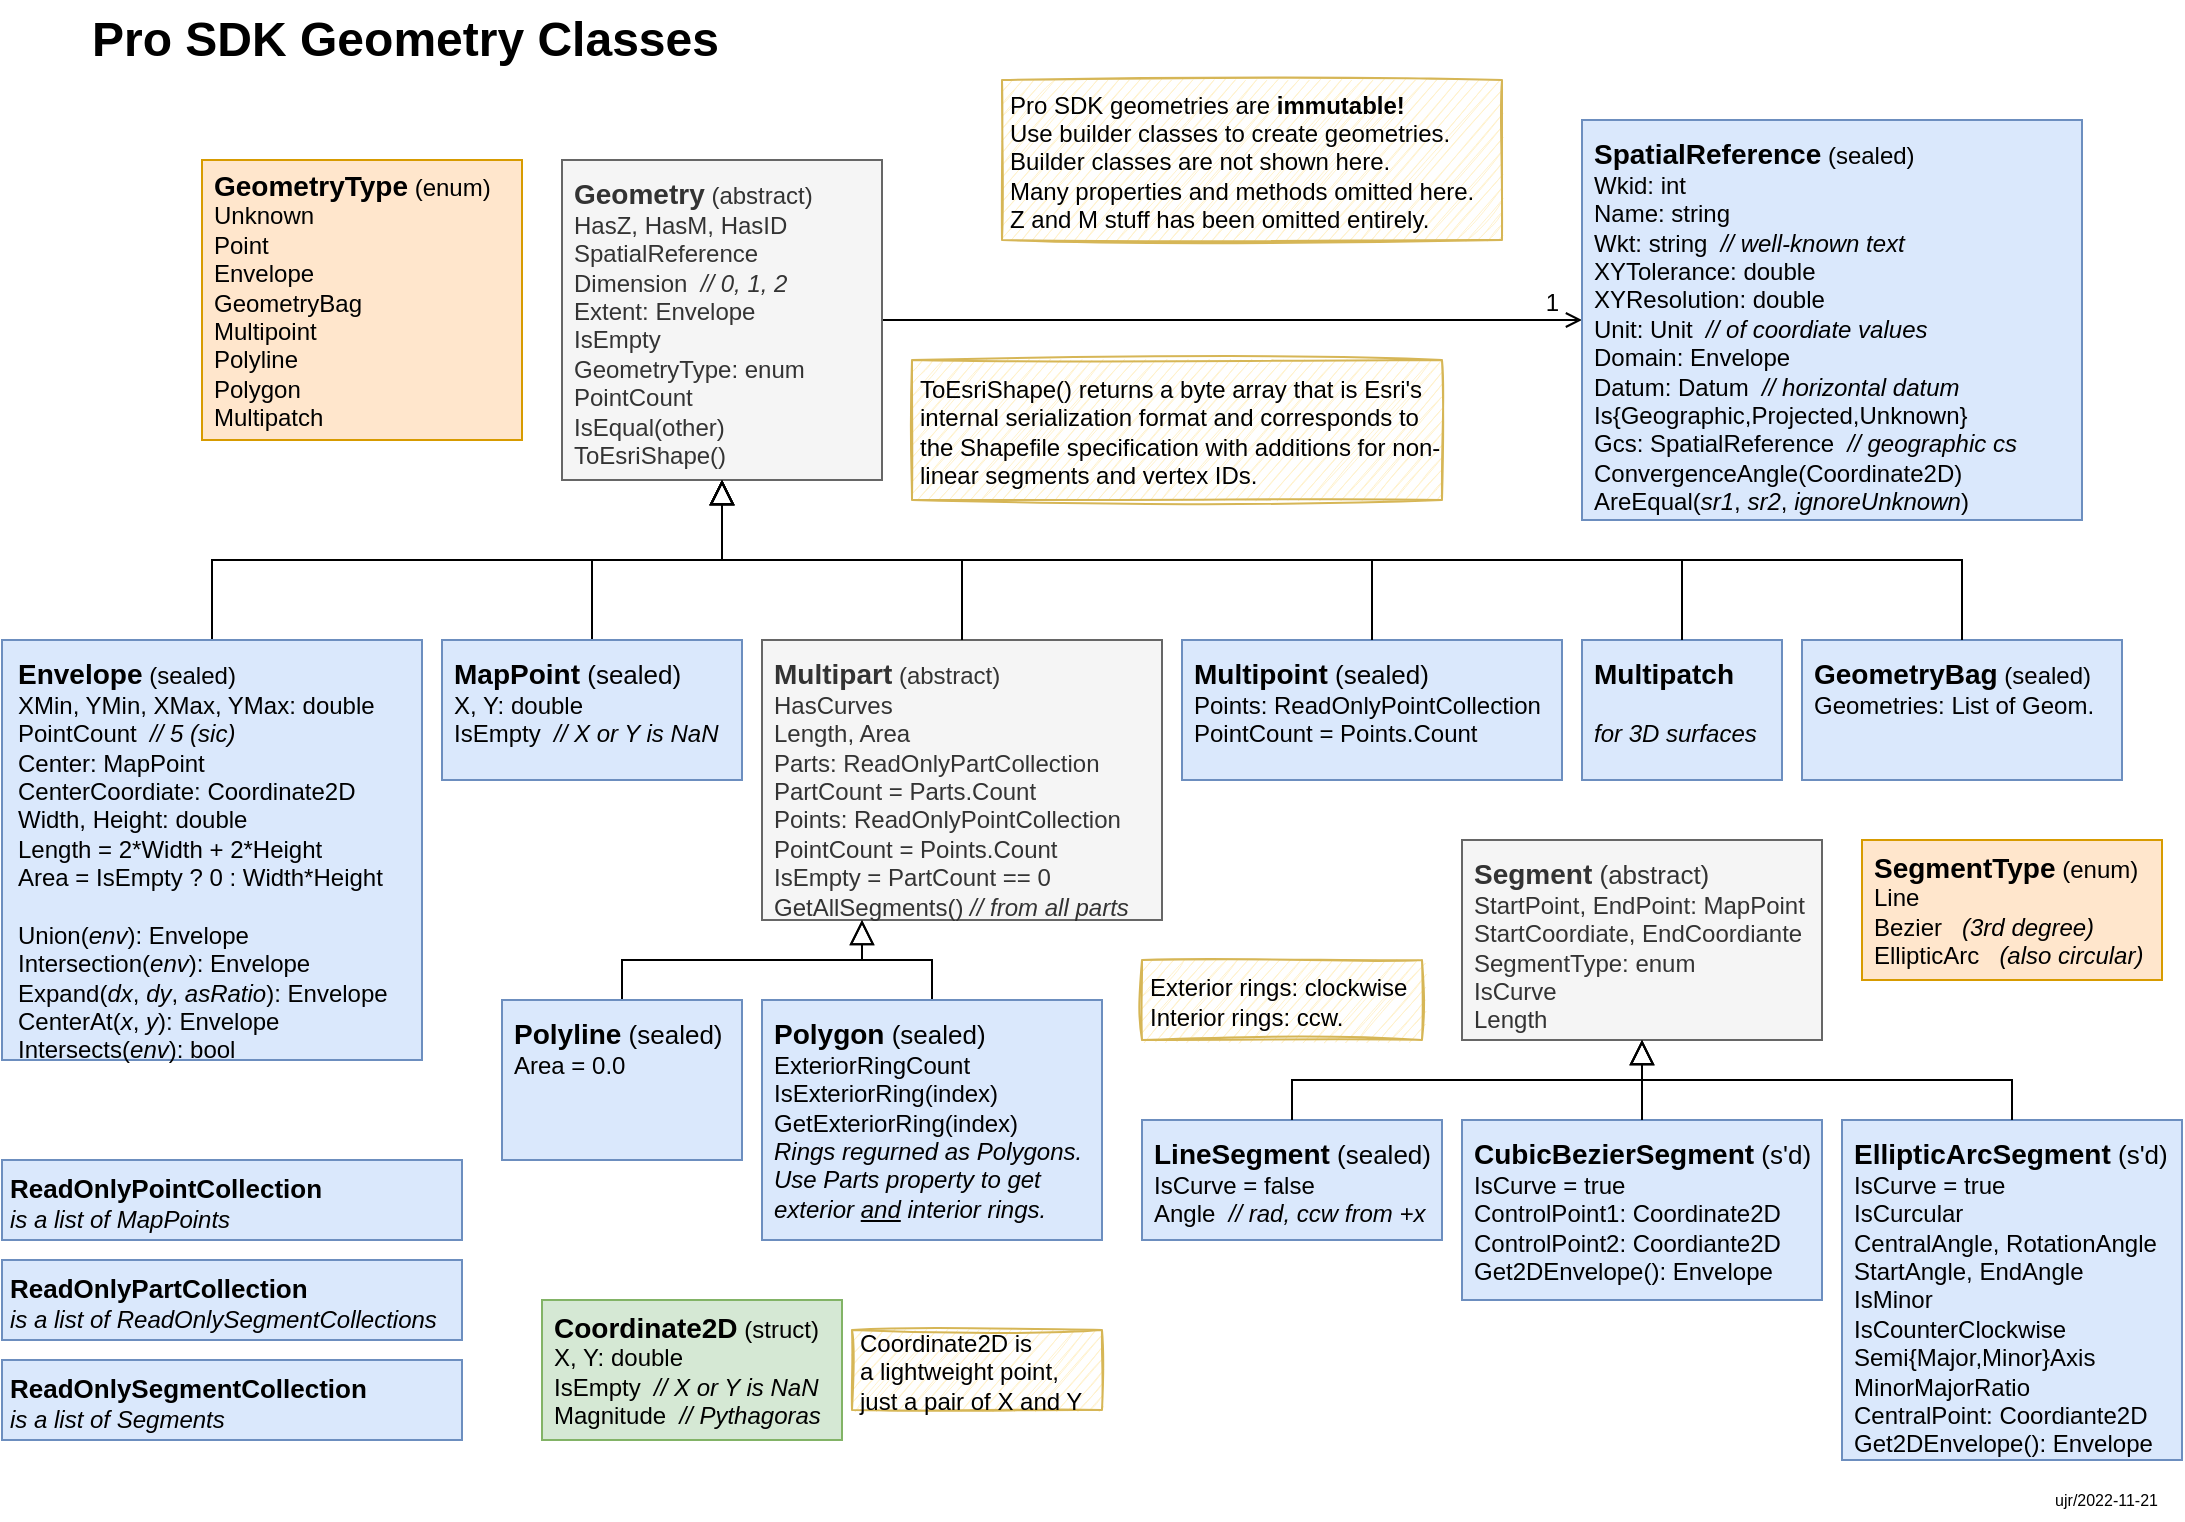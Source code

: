 <mxfile version="24.5.3" type="device" pages="2">
  <diagram id="C5RBs43oDa-KdzZeNtuy" name="Geometry">
    <mxGraphModel dx="1408" dy="937" grid="1" gridSize="10" guides="1" tooltips="1" connect="1" arrows="1" fold="1" page="1" pageScale="1" pageWidth="1169" pageHeight="827" math="0" shadow="0">
      <root>
        <mxCell id="WIyWlLk6GJQsqaUBKTNV-0" />
        <mxCell id="WIyWlLk6GJQsqaUBKTNV-1" parent="WIyWlLk6GJQsqaUBKTNV-0" />
        <mxCell id="zkfFHV4jXpPFQw0GAbJ--12" value="" style="endArrow=block;endSize=10;endFill=0;shadow=0;strokeWidth=1;rounded=0;edgeStyle=elbowEdgeStyle;elbow=vertical;exitX=0.5;exitY=0;exitDx=0;exitDy=0;entryX=0.5;entryY=1;entryDx=0;entryDy=0;" parent="WIyWlLk6GJQsqaUBKTNV-1" source="UkmJgFslX8RdrZe-EppO-16" target="UkmJgFslX8RdrZe-EppO-22" edge="1">
          <mxGeometry width="160" relative="1" as="geometry">
            <mxPoint x="200" y="203" as="sourcePoint" />
            <mxPoint x="200" y="203" as="targetPoint" />
          </mxGeometry>
        </mxCell>
        <mxCell id="zkfFHV4jXpPFQw0GAbJ--16" value="" style="endArrow=block;endSize=10;endFill=0;shadow=0;strokeWidth=1;rounded=0;edgeStyle=elbowEdgeStyle;elbow=vertical;entryX=0.5;entryY=1;entryDx=0;entryDy=0;exitX=0.5;exitY=0;exitDx=0;exitDy=0;" parent="WIyWlLk6GJQsqaUBKTNV-1" source="UkmJgFslX8RdrZe-EppO-17" target="UkmJgFslX8RdrZe-EppO-22" edge="1">
          <mxGeometry width="160" relative="1" as="geometry">
            <mxPoint x="210" y="373" as="sourcePoint" />
            <mxPoint x="310" y="271" as="targetPoint" />
          </mxGeometry>
        </mxCell>
        <mxCell id="zkfFHV4jXpPFQw0GAbJ--26" value="" style="endArrow=open;shadow=0;strokeWidth=1;rounded=0;endFill=1;edgeStyle=elbowEdgeStyle;elbow=vertical;exitX=1;exitY=0.5;exitDx=0;exitDy=0;entryX=0;entryY=0.5;entryDx=0;entryDy=0;" parent="WIyWlLk6GJQsqaUBKTNV-1" source="UkmJgFslX8RdrZe-EppO-22" target="UkmJgFslX8RdrZe-EppO-26" edge="1">
          <mxGeometry x="0.5" y="41" relative="1" as="geometry">
            <mxPoint x="380" y="192" as="sourcePoint" />
            <mxPoint x="540" y="192" as="targetPoint" />
            <mxPoint x="-40" y="32" as="offset" />
          </mxGeometry>
        </mxCell>
        <mxCell id="zkfFHV4jXpPFQw0GAbJ--28" value="1" style="resizable=0;align=right;verticalAlign=bottom;labelBackgroundColor=none;fontSize=12;" parent="zkfFHV4jXpPFQw0GAbJ--26" connectable="0" vertex="1">
          <mxGeometry x="1" relative="1" as="geometry">
            <mxPoint x="-10" as="offset" />
          </mxGeometry>
        </mxCell>
        <mxCell id="UkmJgFslX8RdrZe-EppO-2" value="&lt;div&gt;&lt;b&gt;&lt;font style=&quot;font-size: 14px&quot;&gt;GeometryType&lt;/font&gt;&lt;/b&gt; (enum)&lt;/div&gt;&lt;div&gt;Unknown&lt;/div&gt;&lt;div&gt;&lt;span&gt;Point&lt;/span&gt;&lt;br&gt;&lt;/div&gt;&lt;div&gt;&lt;span&gt;Envelope&lt;/span&gt;&lt;br&gt;&lt;/div&gt;&lt;div&gt;&lt;span&gt;GeometryBag&lt;/span&gt;&lt;br&gt;&lt;/div&gt;&lt;div&gt;&lt;span&gt;Multipoint&lt;/span&gt;&lt;br&gt;&lt;/div&gt;&lt;div&gt;&lt;span&gt;Polyline&lt;/span&gt;&lt;br&gt;&lt;/div&gt;&lt;div&gt;&lt;span&gt;Polygon&lt;/span&gt;&lt;br&gt;&lt;/div&gt;&lt;div&gt;&lt;span&gt;Multipatch&lt;/span&gt;&lt;br&gt;&lt;/div&gt;" style="rounded=0;whiteSpace=wrap;html=1;fillColor=#ffe6cc;strokeColor=#d79b00;align=left;spacingLeft=4;spacingTop=0;" parent="WIyWlLk6GJQsqaUBKTNV-1" vertex="1">
          <mxGeometry x="140" y="120" width="160" height="140" as="geometry" />
        </mxCell>
        <mxCell id="UkmJgFslX8RdrZe-EppO-4" value="Pro SDK Geometry Classes" style="text;align=left;fontStyle=1;verticalAlign=middle;spacingLeft=3;spacingRight=3;strokeColor=none;rotatable=0;points=[[0,0.5],[1,0.5]];portConstraint=eastwest;fontSize=24;whiteSpace=wrap;html=1;" parent="WIyWlLk6GJQsqaUBKTNV-1" vertex="1">
          <mxGeometry x="80" y="40" width="400" height="40" as="geometry" />
        </mxCell>
        <mxCell id="UkmJgFslX8RdrZe-EppO-14" value="&lt;b&gt;&lt;font style=&quot;font-size: 14px&quot;&gt;SegmentType&lt;/font&gt;&lt;/b&gt; (enum)&lt;br&gt;Line&lt;br&gt;Bezier&amp;nbsp; &amp;nbsp;&lt;i&gt;(3rd degree)&lt;/i&gt;&lt;br&gt;EllipticArc&amp;nbsp; &amp;nbsp;&lt;i&gt;(also circular)&lt;/i&gt;" style="text;html=1;strokeColor=#d79b00;fillColor=#ffe6cc;align=left;verticalAlign=middle;whiteSpace=wrap;rounded=0;fontSize=12;spacingLeft=4;" parent="WIyWlLk6GJQsqaUBKTNV-1" vertex="1">
          <mxGeometry x="970" y="460" width="150" height="70" as="geometry" />
        </mxCell>
        <mxCell id="UkmJgFslX8RdrZe-EppO-15" value="&lt;b&gt;&lt;font style=&quot;font-size: 14px&quot;&gt;Coordinate2D&lt;/font&gt;&lt;/b&gt; (struct)&lt;br&gt;X, Y: double&lt;br&gt;IsEmpty&amp;nbsp;&amp;nbsp;&lt;i&gt;// X or Y is NaN&lt;/i&gt;&lt;br&gt;&lt;div&gt;Magnitude&amp;nbsp;&amp;nbsp;&lt;i&gt;// Pythagoras&lt;/i&gt;&lt;/div&gt;" style="text;html=1;strokeColor=#82b366;fillColor=#d5e8d4;align=left;verticalAlign=middle;whiteSpace=wrap;rounded=0;fontSize=12;spacingLeft=4;" parent="WIyWlLk6GJQsqaUBKTNV-1" vertex="1">
          <mxGeometry x="310" y="690" width="150" height="70" as="geometry" />
        </mxCell>
        <mxCell id="UkmJgFslX8RdrZe-EppO-16" value="&lt;b&gt;&lt;font style=&quot;font-size: 14px&quot;&gt;Envelope&lt;/font&gt;&lt;/b&gt;&amp;nbsp;(sealed)&lt;br&gt;XMin, YMin, XMax, YMax: double&lt;br&gt;PointCount&amp;nbsp;&amp;nbsp;&lt;i&gt;// 5 (sic)&lt;/i&gt;&lt;br&gt;Center: MapPoint&lt;br&gt;CenterCoordiate: Coordinate2D&lt;br&gt;Width, Height: double&lt;br&gt;Length = 2*Width + 2*Height&lt;br&gt;Area = IsEmpty ? 0 : Width*Height&lt;br&gt;&lt;br&gt;Union(&lt;i&gt;env&lt;/i&gt;): Envelope&lt;br&gt;Intersection(&lt;i&gt;env&lt;/i&gt;): Envelope&lt;br&gt;Expand(&lt;i&gt;dx&lt;/i&gt;, &lt;i&gt;dy&lt;/i&gt;, &lt;i&gt;asRatio&lt;/i&gt;): Envelope&lt;br&gt;CenterAt(&lt;i&gt;x&lt;/i&gt;, &lt;i&gt;y&lt;/i&gt;): Envelope&lt;br&gt;Intersects(&lt;i&gt;env&lt;/i&gt;): bool" style="text;html=1;strokeColor=#6c8ebf;fillColor=#dae8fc;align=left;verticalAlign=top;whiteSpace=wrap;rounded=0;fontSize=12;spacingLeft=6;spacingTop=2;" parent="WIyWlLk6GJQsqaUBKTNV-1" vertex="1">
          <mxGeometry x="40" y="360" width="210" height="210" as="geometry" />
        </mxCell>
        <mxCell id="UkmJgFslX8RdrZe-EppO-17" value="&lt;font&gt;&lt;b&gt;&lt;font style=&quot;font-size: 14px&quot;&gt;MapPoint&lt;/font&gt;&lt;/b&gt;&lt;span style=&quot;font-size: 13px&quot;&gt; (sealed)&lt;/span&gt;&lt;/font&gt;&lt;br&gt;X, Y: double&lt;br&gt;IsEmpty&amp;nbsp;&amp;nbsp;&lt;i&gt;// X or Y is NaN&lt;/i&gt;" style="text;html=1;strokeColor=#6c8ebf;fillColor=#dae8fc;align=left;verticalAlign=top;whiteSpace=wrap;rounded=0;fontSize=12;spacingLeft=4;spacingTop=2;" parent="WIyWlLk6GJQsqaUBKTNV-1" vertex="1">
          <mxGeometry x="260" y="360" width="150" height="70" as="geometry" />
        </mxCell>
        <mxCell id="UkmJgFslX8RdrZe-EppO-18" value="&lt;font&gt;&lt;b&gt;&lt;font style=&quot;font-size: 14px&quot;&gt;Multipoint&lt;/font&gt;&lt;/b&gt;&lt;span style=&quot;font-size: 13px&quot;&gt; (sealed)&lt;/span&gt;&lt;/font&gt;&lt;br&gt;Points: ReadOnlyPointCollection&lt;br&gt;PointCount = Points.Count" style="text;html=1;strokeColor=#6c8ebf;fillColor=#dae8fc;align=left;verticalAlign=top;whiteSpace=wrap;rounded=0;fontSize=12;spacingLeft=4;spacingTop=2;" parent="WIyWlLk6GJQsqaUBKTNV-1" vertex="1">
          <mxGeometry x="630" y="360" width="190" height="70" as="geometry" />
        </mxCell>
        <mxCell id="UkmJgFslX8RdrZe-EppO-19" value="&lt;b&gt;&lt;font style=&quot;font-size: 13px&quot;&gt;ReadOnlyPointCollection&lt;/font&gt;&lt;/b&gt;&lt;br&gt;&lt;i&gt;is a list of MapPoints&lt;/i&gt;" style="text;html=1;strokeColor=#6c8ebf;fillColor=#dae8fc;align=left;verticalAlign=top;whiteSpace=wrap;rounded=0;fontSize=12;spacingLeft=4;spacingTop=2;spacing=0;" parent="WIyWlLk6GJQsqaUBKTNV-1" vertex="1">
          <mxGeometry x="40" y="620" width="230" height="40" as="geometry" />
        </mxCell>
        <mxCell id="UkmJgFslX8RdrZe-EppO-20" value="&lt;b&gt;&lt;font style=&quot;font-size: 13px&quot;&gt;ReadOnlyPartCollection&lt;/font&gt;&lt;/b&gt;&lt;br&gt;&lt;i&gt;is a list of ReadOnlySegmentCollections&lt;/i&gt;" style="text;html=1;strokeColor=#6c8ebf;fillColor=#dae8fc;align=left;verticalAlign=top;whiteSpace=wrap;rounded=0;fontSize=12;spacingLeft=4;spacingTop=2;spacing=0;" parent="WIyWlLk6GJQsqaUBKTNV-1" vertex="1">
          <mxGeometry x="40" y="670" width="230" height="40" as="geometry" />
        </mxCell>
        <mxCell id="UkmJgFslX8RdrZe-EppO-21" value="&lt;b&gt;&lt;font style=&quot;font-size: 13px&quot;&gt;ReadOnlySegmentCollection&lt;/font&gt;&lt;/b&gt;&lt;br&gt;&lt;i&gt;is a list of Segments&lt;/i&gt;" style="text;html=1;strokeColor=#6c8ebf;fillColor=#dae8fc;align=left;verticalAlign=top;whiteSpace=wrap;rounded=0;fontSize=12;spacingLeft=4;spacingTop=2;spacing=0;" parent="WIyWlLk6GJQsqaUBKTNV-1" vertex="1">
          <mxGeometry x="40" y="720" width="230" height="40" as="geometry" />
        </mxCell>
        <mxCell id="UkmJgFslX8RdrZe-EppO-22" value="&lt;b&gt;&lt;font style=&quot;font-size: 14px&quot;&gt;Geometry&lt;/font&gt;&lt;/b&gt;&amp;nbsp;(abstract)&lt;br&gt;HasZ, HasM, HasID&lt;br&gt;SpatialReference&lt;br&gt;Dimension&amp;nbsp;&amp;nbsp;&lt;i&gt;// 0, 1, 2&lt;/i&gt;&lt;br&gt;Extent: Envelope&lt;br&gt;IsEmpty&lt;br&gt;GeometryType: enum&lt;br&gt;PointCount&lt;br&gt;IsEqual(other)&lt;br&gt;ToEsriShape()" style="text;html=1;strokeColor=#666666;fillColor=#f5f5f5;align=left;verticalAlign=top;whiteSpace=wrap;rounded=0;fontSize=12;spacingLeft=4;spacingTop=2;fontColor=#333333;" parent="WIyWlLk6GJQsqaUBKTNV-1" vertex="1">
          <mxGeometry x="320" y="120" width="160" height="160" as="geometry" />
        </mxCell>
        <mxCell id="UkmJgFslX8RdrZe-EppO-23" value="&lt;b&gt;&lt;font style=&quot;font-size: 14px&quot;&gt;Multipart&lt;/font&gt;&lt;/b&gt;&amp;nbsp;(abstract)&lt;br&gt;HasCurves&lt;br&gt;Length, Area&lt;br&gt;Parts: ReadOnlyPartCollection&lt;br&gt;PartCount = Parts.Count&lt;br&gt;Points: ReadOnlyPointCollection&lt;br&gt;PointCount = Points.Count&lt;br&gt;IsEmpty = PartCount == 0&lt;br&gt;GetAllSegments() &lt;i&gt;// from all parts&lt;/i&gt;" style="text;html=1;strokeColor=#666666;fillColor=#f5f5f5;align=left;verticalAlign=top;whiteSpace=wrap;rounded=0;fontSize=12;spacingLeft=4;spacingTop=2;fontColor=#333333;" parent="WIyWlLk6GJQsqaUBKTNV-1" vertex="1">
          <mxGeometry x="420" y="360" width="200" height="140" as="geometry" />
        </mxCell>
        <mxCell id="UkmJgFslX8RdrZe-EppO-24" value="&lt;b&gt;&lt;font style=&quot;font-size: 14px&quot;&gt;Multipatch&lt;/font&gt;&lt;/b&gt;&lt;br&gt;&lt;br&gt;&lt;i&gt;for 3D surfaces&lt;/i&gt;" style="text;html=1;strokeColor=#6c8ebf;fillColor=#dae8fc;align=left;verticalAlign=top;whiteSpace=wrap;rounded=0;fontSize=12;spacingLeft=4;spacingTop=2;" parent="WIyWlLk6GJQsqaUBKTNV-1" vertex="1">
          <mxGeometry x="830" y="360" width="100" height="70" as="geometry" />
        </mxCell>
        <mxCell id="UkmJgFslX8RdrZe-EppO-25" value="&lt;b&gt;&lt;font style=&quot;font-size: 14px&quot;&gt;GeometryBag&lt;/font&gt;&lt;/b&gt;&amp;nbsp;(sealed)&lt;br&gt;Geometries: List of Geom." style="text;html=1;strokeColor=#6c8ebf;fillColor=#dae8fc;align=left;verticalAlign=top;whiteSpace=wrap;rounded=0;fontSize=12;spacingLeft=4;spacingTop=2;" parent="WIyWlLk6GJQsqaUBKTNV-1" vertex="1">
          <mxGeometry x="940" y="360" width="160" height="70" as="geometry" />
        </mxCell>
        <mxCell id="UkmJgFslX8RdrZe-EppO-26" value="&lt;b&gt;&lt;font style=&quot;font-size: 14px&quot;&gt;SpatialReference&lt;/font&gt;&lt;/b&gt;&amp;nbsp;(sealed)&lt;br&gt;Wkid: int&lt;br&gt;Name: string&lt;br&gt;Wkt: string&amp;nbsp;&amp;nbsp;&lt;i&gt;// well-known text&lt;/i&gt;&lt;br&gt;XYTolerance: double&lt;br&gt;XYResolution: double&lt;br&gt;Unit: Unit&amp;nbsp; &lt;i&gt;// of coordiate values&lt;/i&gt;&lt;br&gt;Domain: Envelope&lt;br&gt;Datum: Datum&amp;nbsp;&amp;nbsp;&lt;i&gt;// horizontal datum&lt;/i&gt;&lt;br&gt;Is{Geographic,Projected,Unknown}&lt;br&gt;Gcs: SpatialReference&amp;nbsp;&amp;nbsp;&lt;i&gt;// geographic cs&lt;/i&gt;&lt;br&gt;ConvergenceAngle(Coordinate2D)&lt;br&gt;AreEqual(&lt;i&gt;sr1&lt;/i&gt;, &lt;i&gt;sr2&lt;/i&gt;, &lt;i&gt;ignoreUnknown&lt;/i&gt;)" style="text;html=1;strokeColor=#6c8ebf;fillColor=#dae8fc;align=left;verticalAlign=top;whiteSpace=wrap;rounded=0;fontSize=12;spacingLeft=4;spacingTop=2;" parent="WIyWlLk6GJQsqaUBKTNV-1" vertex="1">
          <mxGeometry x="830" y="100" width="250" height="200" as="geometry" />
        </mxCell>
        <mxCell id="UkmJgFslX8RdrZe-EppO-27" value="" style="endArrow=block;endSize=10;endFill=0;shadow=0;strokeWidth=1;rounded=0;edgeStyle=elbowEdgeStyle;elbow=vertical;entryX=0.5;entryY=1;entryDx=0;entryDy=0;exitX=0.5;exitY=0;exitDx=0;exitDy=0;" parent="WIyWlLk6GJQsqaUBKTNV-1" source="UkmJgFslX8RdrZe-EppO-23" target="UkmJgFslX8RdrZe-EppO-22" edge="1">
          <mxGeometry width="160" relative="1" as="geometry">
            <mxPoint x="395" y="330" as="sourcePoint" />
            <mxPoint x="380" y="290" as="targetPoint" />
          </mxGeometry>
        </mxCell>
        <mxCell id="UkmJgFslX8RdrZe-EppO-29" value="" style="endArrow=block;endSize=10;endFill=0;shadow=0;strokeWidth=1;rounded=0;edgeStyle=elbowEdgeStyle;elbow=vertical;entryX=0.5;entryY=1;entryDx=0;entryDy=0;exitX=0.5;exitY=0;exitDx=0;exitDy=0;" parent="WIyWlLk6GJQsqaUBKTNV-1" source="UkmJgFslX8RdrZe-EppO-18" target="UkmJgFslX8RdrZe-EppO-22" edge="1">
          <mxGeometry width="160" relative="1" as="geometry">
            <mxPoint x="975" y="650" as="sourcePoint" />
            <mxPoint x="760" y="610" as="targetPoint" />
          </mxGeometry>
        </mxCell>
        <mxCell id="UkmJgFslX8RdrZe-EppO-30" value="" style="endArrow=block;endSize=10;endFill=0;shadow=0;strokeWidth=1;rounded=0;edgeStyle=elbowEdgeStyle;elbow=vertical;entryX=0.25;entryY=1;entryDx=0;entryDy=0;exitX=0.5;exitY=0;exitDx=0;exitDy=0;" parent="WIyWlLk6GJQsqaUBKTNV-1" source="UkmJgFslX8RdrZe-EppO-35" target="UkmJgFslX8RdrZe-EppO-23" edge="1">
          <mxGeometry width="160" relative="1" as="geometry">
            <mxPoint x="380" y="500" as="sourcePoint" />
            <mxPoint x="770" y="620" as="targetPoint" />
          </mxGeometry>
        </mxCell>
        <mxCell id="UkmJgFslX8RdrZe-EppO-31" value="" style="endArrow=block;endSize=10;endFill=0;shadow=0;strokeWidth=1;rounded=0;edgeStyle=elbowEdgeStyle;elbow=vertical;entryX=0.25;entryY=1;entryDx=0;entryDy=0;exitX=0.5;exitY=0;exitDx=0;exitDy=0;" parent="WIyWlLk6GJQsqaUBKTNV-1" source="UkmJgFslX8RdrZe-EppO-36" target="UkmJgFslX8RdrZe-EppO-23" edge="1">
          <mxGeometry width="160" relative="1" as="geometry">
            <mxPoint x="985" y="660" as="sourcePoint" />
            <mxPoint x="770" y="620" as="targetPoint" />
          </mxGeometry>
        </mxCell>
        <mxCell id="UkmJgFslX8RdrZe-EppO-32" value="Pro SDK geometries are &lt;b&gt;immutable!&lt;/b&gt;&lt;br&gt;Use builder classes to create geometries.&lt;br&gt;Builder classes are not shown here.&lt;br&gt;Many properties and methods omitted here.&lt;br&gt;Z and M stuff has been omitted entirely." style="text;html=1;strokeColor=#d6b656;fillColor=#fff2cc;align=left;verticalAlign=middle;whiteSpace=wrap;rounded=0;fontSize=12;sketch=1;shadow=0;spacingLeft=2;spacingTop=2;" parent="WIyWlLk6GJQsqaUBKTNV-1" vertex="1">
          <mxGeometry x="540" y="80" width="250" height="80" as="geometry" />
        </mxCell>
        <mxCell id="UkmJgFslX8RdrZe-EppO-33" value="" style="endArrow=block;endSize=10;endFill=0;shadow=0;strokeWidth=1;rounded=0;edgeStyle=elbowEdgeStyle;elbow=vertical;entryX=0.5;entryY=1;entryDx=0;entryDy=0;exitX=0.5;exitY=0;exitDx=0;exitDy=0;" parent="WIyWlLk6GJQsqaUBKTNV-1" source="UkmJgFslX8RdrZe-EppO-24" target="UkmJgFslX8RdrZe-EppO-22" edge="1">
          <mxGeometry width="160" relative="1" as="geometry">
            <mxPoint x="390" y="510" as="sourcePoint" />
            <mxPoint x="545" y="480" as="targetPoint" />
          </mxGeometry>
        </mxCell>
        <mxCell id="UkmJgFslX8RdrZe-EppO-34" value="" style="endArrow=block;endSize=10;endFill=0;shadow=0;strokeWidth=1;rounded=0;edgeStyle=elbowEdgeStyle;elbow=vertical;entryX=0.5;entryY=1;entryDx=0;entryDy=0;exitX=0.5;exitY=0;exitDx=0;exitDy=0;" parent="WIyWlLk6GJQsqaUBKTNV-1" source="UkmJgFslX8RdrZe-EppO-25" target="UkmJgFslX8RdrZe-EppO-22" edge="1">
          <mxGeometry width="160" relative="1" as="geometry">
            <mxPoint x="920" y="330" as="sourcePoint" />
            <mxPoint x="380" y="290" as="targetPoint" />
          </mxGeometry>
        </mxCell>
        <mxCell id="UkmJgFslX8RdrZe-EppO-35" value="&lt;font&gt;&lt;b&gt;&lt;font style=&quot;font-size: 14px&quot;&gt;Polyline&lt;/font&gt;&lt;/b&gt;&lt;span style=&quot;font-size: 13px&quot;&gt; (sealed)&lt;/span&gt;&lt;/font&gt;&lt;br&gt;Area = 0.0" style="text;html=1;strokeColor=#6c8ebf;fillColor=#dae8fc;align=left;verticalAlign=top;whiteSpace=wrap;rounded=0;fontSize=12;spacingLeft=4;spacingTop=2;" parent="WIyWlLk6GJQsqaUBKTNV-1" vertex="1">
          <mxGeometry x="290" y="540" width="120" height="80" as="geometry" />
        </mxCell>
        <mxCell id="UkmJgFslX8RdrZe-EppO-36" value="&lt;font&gt;&lt;b&gt;&lt;font style=&quot;font-size: 14px&quot;&gt;Polygon&lt;/font&gt;&lt;/b&gt;&lt;span style=&quot;font-size: 13px&quot;&gt; (sealed)&lt;/span&gt;&lt;/font&gt;&lt;br&gt;ExteriorRingCount&lt;br&gt;IsExteriorRing(index)&lt;br&gt;GetExteriorRing(index)&lt;br&gt;&lt;i&gt;Rings regurned as Polygons.&lt;br&gt;Use Parts property to get exterior &lt;u&gt;and&lt;/u&gt; interior rings.&lt;/i&gt;" style="text;html=1;strokeColor=#6c8ebf;fillColor=#dae8fc;align=left;verticalAlign=top;whiteSpace=wrap;rounded=0;fontSize=12;spacingLeft=4;spacingTop=2;" parent="WIyWlLk6GJQsqaUBKTNV-1" vertex="1">
          <mxGeometry x="420" y="540" width="170" height="120" as="geometry" />
        </mxCell>
        <mxCell id="UkmJgFslX8RdrZe-EppO-37" value="&lt;font&gt;&lt;b&gt;&lt;font style=&quot;font-size: 14px&quot;&gt;Segment&lt;/font&gt;&lt;/b&gt;&lt;span style=&quot;font-size: 13px&quot;&gt; (abstract)&lt;/span&gt;&lt;/font&gt;&lt;br&gt;StartPoint, EndPoint: MapPoint&lt;br&gt;StartCoordiate, EndCoordiante&lt;br&gt;SegmentType: enum&lt;br&gt;IsCurve&lt;br&gt;Length" style="text;html=1;strokeColor=#666666;fillColor=#f5f5f5;align=left;verticalAlign=top;whiteSpace=wrap;rounded=0;fontSize=12;spacingLeft=4;spacingTop=2;fontColor=#333333;" parent="WIyWlLk6GJQsqaUBKTNV-1" vertex="1">
          <mxGeometry x="770" y="460" width="180" height="100" as="geometry" />
        </mxCell>
        <mxCell id="UkmJgFslX8RdrZe-EppO-38" value="&lt;font&gt;&lt;b&gt;&lt;font style=&quot;font-size: 14px&quot;&gt;LineSegment&lt;/font&gt;&lt;/b&gt;&lt;span style=&quot;font-size: 13px&quot;&gt; (sealed)&lt;/span&gt;&lt;/font&gt;&lt;br&gt;IsCurve = false&lt;br&gt;Angle&amp;nbsp;&amp;nbsp;&lt;i&gt;// rad, ccw from +x&lt;/i&gt;" style="text;html=1;strokeColor=#6c8ebf;fillColor=#dae8fc;align=left;verticalAlign=top;whiteSpace=wrap;rounded=0;fontSize=12;spacingLeft=4;spacingTop=2;" parent="WIyWlLk6GJQsqaUBKTNV-1" vertex="1">
          <mxGeometry x="610" y="600" width="150" height="60" as="geometry" />
        </mxCell>
        <mxCell id="UkmJgFslX8RdrZe-EppO-39" value="&lt;font&gt;&lt;b&gt;&lt;font style=&quot;font-size: 14px&quot;&gt;CubicBezierSegment&lt;/font&gt;&lt;/b&gt;&lt;span style=&quot;font-size: 13px&quot;&gt; (s&#39;d)&lt;/span&gt;&lt;/font&gt;&lt;br&gt;IsCurve = true&lt;br&gt;ControlPoint1: Coordinate2D&lt;br&gt;ControlPoint2: Coordiante2D&lt;br&gt;Get2DEnvelope(): Envelope" style="text;html=1;strokeColor=#6c8ebf;fillColor=#dae8fc;align=left;verticalAlign=top;whiteSpace=wrap;rounded=0;fontSize=12;spacingLeft=4;spacingTop=2;" parent="WIyWlLk6GJQsqaUBKTNV-1" vertex="1">
          <mxGeometry x="770" y="600" width="180" height="90" as="geometry" />
        </mxCell>
        <mxCell id="UkmJgFslX8RdrZe-EppO-40" value="&lt;font&gt;&lt;b&gt;&lt;font style=&quot;font-size: 14px&quot;&gt;EllipticArcSegment&lt;/font&gt;&lt;/b&gt;&lt;span style=&quot;font-size: 13px&quot;&gt;&amp;nbsp;(s&#39;d)&lt;/span&gt;&lt;/font&gt;&lt;br&gt;IsCurve = true&lt;br&gt;IsCurcular&lt;br&gt;CentralAngle, RotationAngle&lt;br&gt;StartAngle, EndAngle&lt;br&gt;IsMinor&lt;br&gt;IsCounterClockwise&lt;br&gt;Semi{Major,Minor}Axis&lt;br&gt;MinorMajorRatio&lt;br&gt;CentralPoint: Coordiante2D&lt;br&gt;Get2DEnvelope(): Envelope" style="text;html=1;strokeColor=#6c8ebf;fillColor=#dae8fc;align=left;verticalAlign=top;whiteSpace=wrap;rounded=0;fontSize=12;spacingLeft=4;spacingTop=2;" parent="WIyWlLk6GJQsqaUBKTNV-1" vertex="1">
          <mxGeometry x="960" y="600" width="170" height="170" as="geometry" />
        </mxCell>
        <mxCell id="UkmJgFslX8RdrZe-EppO-42" value="" style="endArrow=block;endSize=10;endFill=0;shadow=0;strokeWidth=1;rounded=0;edgeStyle=elbowEdgeStyle;elbow=vertical;entryX=0.5;entryY=1;entryDx=0;entryDy=0;exitX=0.5;exitY=0;exitDx=0;exitDy=0;" parent="WIyWlLk6GJQsqaUBKTNV-1" source="UkmJgFslX8RdrZe-EppO-38" target="UkmJgFslX8RdrZe-EppO-37" edge="1">
          <mxGeometry width="160" relative="1" as="geometry">
            <mxPoint x="370" y="570" as="sourcePoint" />
            <mxPoint x="480" y="520" as="targetPoint" />
          </mxGeometry>
        </mxCell>
        <mxCell id="UkmJgFslX8RdrZe-EppO-43" value="" style="endArrow=block;endSize=10;endFill=0;shadow=0;strokeWidth=1;rounded=0;edgeStyle=elbowEdgeStyle;elbow=vertical;entryX=0.5;entryY=1;entryDx=0;entryDy=0;" parent="WIyWlLk6GJQsqaUBKTNV-1" source="UkmJgFslX8RdrZe-EppO-39" target="UkmJgFslX8RdrZe-EppO-37" edge="1">
          <mxGeometry width="160" relative="1" as="geometry">
            <mxPoint x="380" y="580" as="sourcePoint" />
            <mxPoint x="490" y="530" as="targetPoint" />
          </mxGeometry>
        </mxCell>
        <mxCell id="UkmJgFslX8RdrZe-EppO-44" value="" style="endArrow=block;endSize=10;endFill=0;shadow=0;strokeWidth=1;rounded=0;edgeStyle=elbowEdgeStyle;elbow=vertical;entryX=0.5;entryY=1;entryDx=0;entryDy=0;" parent="WIyWlLk6GJQsqaUBKTNV-1" source="UkmJgFslX8RdrZe-EppO-40" target="UkmJgFslX8RdrZe-EppO-37" edge="1">
          <mxGeometry width="160" relative="1" as="geometry">
            <mxPoint x="390" y="590" as="sourcePoint" />
            <mxPoint x="500" y="540" as="targetPoint" />
          </mxGeometry>
        </mxCell>
        <mxCell id="UkmJgFslX8RdrZe-EppO-46" value="ToEsriShape() returns a byte array that is Esri&#39;s internal serialization format and corresponds to the Shapefile specification with additions for non-linear segments and vertex IDs." style="text;html=1;strokeColor=#d6b656;fillColor=#fff2cc;align=left;verticalAlign=middle;whiteSpace=wrap;rounded=0;fontSize=12;sketch=1;shadow=0;spacingLeft=2;spacingTop=2;" parent="WIyWlLk6GJQsqaUBKTNV-1" vertex="1">
          <mxGeometry x="495" y="220" width="265" height="70" as="geometry" />
        </mxCell>
        <mxCell id="UkmJgFslX8RdrZe-EppO-47" value="Exterior rings: clockwise&lt;br&gt;Interior rings: ccw." style="text;html=1;strokeColor=#d6b656;fillColor=#fff2cc;align=left;verticalAlign=middle;whiteSpace=wrap;rounded=0;fontSize=12;sketch=1;shadow=0;spacingLeft=2;spacingTop=2;" parent="WIyWlLk6GJQsqaUBKTNV-1" vertex="1">
          <mxGeometry x="610" y="520" width="140" height="40" as="geometry" />
        </mxCell>
        <mxCell id="UkmJgFslX8RdrZe-EppO-48" value="Coordinate2D is &lt;br&gt;a lightweight point, &lt;br&gt;just a pair of X and Y" style="text;html=1;strokeColor=#d6b656;fillColor=#fff2cc;align=left;verticalAlign=middle;whiteSpace=wrap;rounded=0;fontSize=12;sketch=1;shadow=0;spacingLeft=2;spacingTop=2;" parent="WIyWlLk6GJQsqaUBKTNV-1" vertex="1">
          <mxGeometry x="465" y="705" width="125" height="40" as="geometry" />
        </mxCell>
        <mxCell id="2AtHYgqKLjP69ofNXuWl-0" value="ujr/2022-11-21" style="text;html=1;strokeColor=none;fillColor=none;align=right;verticalAlign=middle;whiteSpace=wrap;rounded=0;fontSize=8;" parent="WIyWlLk6GJQsqaUBKTNV-1" vertex="1">
          <mxGeometry x="1020" y="780" width="100" height="20" as="geometry" />
        </mxCell>
      </root>
    </mxGraphModel>
  </diagram>
  <diagram id="YRR31LYvMi-BcquAQ03u" name="Builder">
    <mxGraphModel dx="1408" dy="937" grid="1" gridSize="10" guides="1" tooltips="1" connect="1" arrows="1" fold="1" page="1" pageScale="1" pageWidth="1169" pageHeight="827" math="0" shadow="0">
      <root>
        <mxCell id="LDEIYuuB5KNWDbqVoas7-0" />
        <mxCell id="LDEIYuuB5KNWDbqVoas7-1" parent="LDEIYuuB5KNWDbqVoas7-0" />
        <mxCell id="KbFqJV_9PSHPCPF1_QKi-0" value="&lt;b&gt;&lt;font style=&quot;font-size: 14px&quot;&gt;GeometryBuilderEx&lt;/font&gt;&lt;/b&gt;&amp;nbsp;(abstract)&lt;br&gt;GeometryType: enum&lt;br&gt;SpatialReference&lt;br&gt;HasZ, HasM, HasID&lt;br&gt;IsEmpty&lt;br&gt;SetEmpty()&lt;br&gt;ToGeometry(): Geometry&lt;br&gt;static ReplaceSpatialReference(&lt;i&gt;geom&lt;/i&gt;, &lt;i&gt;sref&lt;/i&gt;)" style="text;html=1;strokeColor=#666666;fillColor=#f5f5f5;align=left;verticalAlign=top;whiteSpace=wrap;rounded=0;fontSize=12;spacingLeft=4;spacingTop=2;fontColor=#333333;" parent="LDEIYuuB5KNWDbqVoas7-1" vertex="1">
          <mxGeometry x="400" y="100" width="260" height="130" as="geometry" />
        </mxCell>
        <mxCell id="iB4_Z-2agWJHN7LwsxSE-0" value="&lt;b&gt;&lt;font style=&quot;font-size: 14px&quot;&gt;EnvelopeBuilderEx&lt;/font&gt;&lt;/b&gt;&amp;nbsp;(sealed)&lt;br&gt;&lt;i&gt;various constructors&lt;/i&gt;&lt;br&gt;XMin, YMin, XMax, YMax: double&lt;br&gt;ZMin, ZMax, MMin, MMax: double&lt;br&gt;IDMin, IDMax: int&lt;br&gt;SetXYCoords(&lt;i&gt;c1&lt;/i&gt;, c2)&lt;br&gt;SetZCoords(&lt;i&gt;z1&lt;/i&gt;, &lt;i&gt;z2&lt;/i&gt;)&lt;br&gt;SetMCoords(&lt;i&gt;m1&lt;/i&gt;, &lt;i&gt;m2&lt;/i&gt;)&lt;br&gt;SetCoords(&lt;i&gt;env&lt;/i&gt;)&lt;br&gt;Center: MapPoint&lt;br&gt;CenterCoordinate: Coordinate2D&lt;br&gt;Width, Height, Depth: double&lt;br&gt;IsEqual(&lt;i&gt;other&lt;/i&gt;): bool&lt;br&gt;Expand(...)&lt;br&gt;Union(&lt;i&gt;env&lt;/i&gt;)&lt;br&gt;Intersection(&lt;i&gt;env&lt;/i&gt;)&lt;br&gt;Intersects(&lt;i&gt;env&lt;/i&gt;): bool&lt;br&gt;static CreateEnvelope(...)&lt;br&gt;static FromEsriShape(...)&lt;br&gt;static FromJson/Xml(...)" style="text;html=1;strokeColor=#6c8ebf;fillColor=#dae8fc;align=left;verticalAlign=top;whiteSpace=wrap;rounded=0;fontSize=12;spacingLeft=6;spacingTop=2;" parent="LDEIYuuB5KNWDbqVoas7-1" vertex="1">
          <mxGeometry x="40" y="280" width="210" height="300" as="geometry" />
        </mxCell>
        <mxCell id="PM0Jz_ldi3oG69VnkTsQ-0" value="&lt;font&gt;&lt;b&gt;&lt;font style=&quot;font-size: 14px&quot;&gt;MapPointBuilderEx&lt;/font&gt;&lt;/b&gt;&lt;span style=&quot;font-size: 13px&quot;&gt; (sealed)&lt;/span&gt;&lt;/font&gt;&lt;br&gt;&lt;i&gt;various constructors&lt;/i&gt;&lt;br&gt;X, Y, Z, M: double&lt;br&gt;ID: int&lt;br&gt;SetValues(&lt;i&gt;x&lt;/i&gt;, &lt;i&gt;y&lt;/i&gt;[, &lt;i&gt;z&lt;/i&gt;[, &lt;i&gt;m&lt;/i&gt;[, &lt;i&gt;id&lt;/i&gt;]]])&lt;br&gt;IsEqual(&lt;i&gt;other&lt;/i&gt;): bool&lt;br&gt;ToGeometry(): MapPoint&lt;br&gt;static CreateMapPoint(...)&lt;br&gt;static FromEsriShape(...)&lt;br&gt;static FromJson/Xml(...)" style="text;html=1;strokeColor=#6c8ebf;fillColor=#dae8fc;align=left;verticalAlign=top;whiteSpace=wrap;rounded=0;fontSize=12;spacingLeft=4;spacingTop=2;" parent="LDEIYuuB5KNWDbqVoas7-1" vertex="1">
          <mxGeometry x="490" y="280" width="200" height="160" as="geometry" />
        </mxCell>
        <mxCell id="_hlN446c7pTFrcPll1Q8-0" value="&lt;font&gt;&lt;b&gt;&lt;font style=&quot;font-size: 14px&quot;&gt;MultipointBuliderEx&lt;/font&gt;&lt;/b&gt;&lt;span style=&quot;font-size: 13px&quot;&gt; (sealed)&lt;/span&gt;&lt;/font&gt;&lt;br&gt;&lt;i&gt;various constructors&lt;/i&gt;&lt;br&gt;PointCount: int&lt;br&gt;Coordinate2Ds: IList&amp;lt;Coord2D&amp;gt;&lt;br&gt;Zs, Ms: IList&amp;lt;double&amp;gt;&lt;br&gt;IDs: IList&amp;lt;int&amp;gt;&lt;br&gt;GetPoint(&lt;i&gt;index&lt;/i&gt;): MapPoint&lt;br&gt;AddPoint(...)&lt;br&gt;InsertPoint(&lt;i&gt;index&lt;/i&gt;, ...)&lt;br&gt;SetPoint(&lt;i&gt;index&lt;/i&gt;, ...)&lt;br&gt;AddPoints(IEnumerable&amp;lt;...&amp;gt;)&lt;br&gt;InsertPoints(&lt;i&gt;index&lt;/i&gt;, IEnumerable&amp;lt;...&amp;gt;)&lt;br&gt;RemovePoint(&lt;i&gt;index&lt;/i&gt;)&lt;br&gt;RemovePoints(&lt;i&gt;fromIndex&lt;/i&gt;, &lt;i&gt;toIndex&lt;/i&gt;)&lt;br&gt;IsEqual(&lt;i&gt;other&lt;/i&gt;): bool&lt;br&gt;ToGeometry(): Multipoint&lt;br&gt;static CreateMultipoint(...)&lt;br&gt;static FromEsriShape(...)&lt;br&gt;static FromJson/Xml(...)" style="text;html=1;strokeColor=#6c8ebf;fillColor=#dae8fc;align=left;verticalAlign=top;whiteSpace=wrap;rounded=0;fontSize=12;spacingLeft=4;spacingTop=2;" parent="LDEIYuuB5KNWDbqVoas7-1" vertex="1">
          <mxGeometry x="700" y="280" width="220" height="290" as="geometry" />
        </mxCell>
        <mxCell id="cgkL62hLi-NNz0ETYNTf-0" value="&lt;b&gt;&lt;font style=&quot;font-size: 14px&quot;&gt;MultipartBuilderEx&lt;/font&gt;&lt;/b&gt;&amp;nbsp;(abstract)&lt;br&gt;- list of list of segments&lt;br&gt;PartCount: int&lt;br&gt;Parts: list of list of segment&lt;br&gt;AddPart(&lt;i&gt;...&lt;/i&gt;)&lt;br&gt;AddParts(&lt;i&gt;parts&lt;/i&gt;)&lt;br&gt;AddSegment(&lt;i&gt;segment&lt;/i&gt;, ...)&lt;br&gt;InsertPart(&lt;i&gt;index&lt;/i&gt;, ...)&lt;br&gt;InsertSegment(&lt;i&gt;index&lt;/i&gt;, &lt;i&gt;index&lt;/i&gt;, &lt;i&gt;seg&lt;/i&gt;)&lt;br&gt;InsertSegments(&lt;i&gt;index&lt;/i&gt;, &lt;i&gt;index&lt;/i&gt;, &lt;i&gt;segs&lt;/i&gt;)&lt;br&gt;RemoveSegment(&lt;i&gt;idx&lt;/i&gt;, &lt;i&gt;idx&lt;/i&gt;, &lt;i&gt;closeGap&lt;/i&gt;)&lt;br&gt;ReplaceSegment(&lt;i&gt;index&lt;/i&gt;, &lt;i&gt;index&lt;/i&gt;, &lt;i&gt;seg&lt;/i&gt;)&lt;br&gt;RemovePart(&lt;i&gt;index&lt;/i&gt;)&lt;br&gt;RemoveParts(&lt;i&gt;fromIndex&lt;/i&gt;, &lt;i&gt;toIndex&lt;/i&gt;)&lt;br&gt;GetSegment(&lt;i&gt;index&lt;/i&gt;, &lt;i&gt;index&lt;/i&gt;)&lt;br&gt;GetSegmentCount(&lt;i&gt;index&lt;/i&gt;)&lt;br&gt;IsEqual(&lt;i&gt;other&lt;/i&gt;): bool&lt;br&gt;ReverseOrientation()" style="text;html=1;strokeColor=#666666;fillColor=#f5f5f5;align=left;verticalAlign=top;whiteSpace=wrap;rounded=0;fontSize=12;spacingLeft=4;spacingTop=2;fontColor=#333333;" parent="LDEIYuuB5KNWDbqVoas7-1" vertex="1">
          <mxGeometry x="260" y="280" width="220" height="270" as="geometry" />
        </mxCell>
        <mxCell id="Haq7kkKl-TBovUHu3Ez--0" value="&lt;b&gt;&lt;font style=&quot;font-size: 14px&quot;&gt;AttributeFlags&lt;/font&gt;&lt;/b&gt; (enum)&lt;br&gt;None = 0&lt;br&gt;HasZ = 1&lt;br&gt;HasM = 2&lt;br&gt;HasID = 4&lt;br&gt;AllAttributes = 7" style="text;html=1;strokeColor=#d79b00;fillColor=#ffe6cc;align=left;verticalAlign=middle;whiteSpace=wrap;rounded=0;fontSize=12;spacingLeft=4;" parent="LDEIYuuB5KNWDbqVoas7-1" vertex="1">
          <mxGeometry x="710" y="130" width="150" height="100" as="geometry" />
        </mxCell>
        <mxCell id="XQ4tiCg6UeJG_a5QrHT5-0" value="&lt;b&gt;&lt;font style=&quot;font-size: 14px&quot;&gt;MultipatchBuilderEx&lt;/font&gt;&lt;/b&gt;&amp;nbsp;(sealed)&lt;br&gt;" style="text;html=1;strokeColor=#6c8ebf;fillColor=#dae8fc;align=left;verticalAlign=top;whiteSpace=wrap;rounded=0;fontSize=12;spacingLeft=4;spacingTop=2;" parent="LDEIYuuB5KNWDbqVoas7-1" vertex="1">
          <mxGeometry x="930" y="280" width="220" height="70" as="geometry" />
        </mxCell>
        <mxCell id="XQ4tiCg6UeJG_a5QrHT5-1" value="&lt;b&gt;&lt;font style=&quot;font-size: 14px&quot;&gt;GeometryBagBuilderEx&lt;/font&gt;&lt;/b&gt;&amp;nbsp;(sealed)&lt;br&gt;- list of geometries&lt;br&gt;" style="text;html=1;strokeColor=#6c8ebf;fillColor=#dae8fc;align=left;verticalAlign=top;whiteSpace=wrap;rounded=0;fontSize=12;spacingLeft=4;spacingTop=2;" parent="LDEIYuuB5KNWDbqVoas7-1" vertex="1">
          <mxGeometry x="930" y="379" width="220" height="70" as="geometry" />
        </mxCell>
        <mxCell id="Pot_PJHB6iKpun23nMM6-0" value="&lt;font&gt;&lt;b&gt;&lt;font style=&quot;font-size: 14px&quot;&gt;PolylineBuilderEx&lt;/font&gt;&lt;/b&gt;&lt;span style=&quot;font-size: 13px&quot;&gt; (sealed)&lt;/span&gt;&lt;/font&gt;&lt;br&gt;various constructors&lt;br&gt;ToGeometry(): Polyline&lt;br&gt;SplitAtDistance(...) // last part&lt;br&gt;SplitPartAtDistance(...): int // new seg idx&lt;br&gt;static CreatePolyline(...)&lt;br&gt;static FromEsriShape(...)&lt;br&gt;static FromJson/Xml(...)" style="text;html=1;strokeColor=#6c8ebf;fillColor=#dae8fc;align=left;verticalAlign=top;whiteSpace=wrap;rounded=0;fontSize=12;spacingLeft=4;spacingTop=2;" parent="LDEIYuuB5KNWDbqVoas7-1" vertex="1">
          <mxGeometry x="40" y="630" width="230" height="130" as="geometry" />
        </mxCell>
        <mxCell id="Pot_PJHB6iKpun23nMM6-1" value="&lt;font&gt;&lt;b&gt;&lt;font style=&quot;font-size: 14px&quot;&gt;PolygonBuilderEx&lt;/font&gt;&lt;/b&gt;&lt;span style=&quot;font-size: 13px&quot;&gt; (sealed)&lt;/span&gt;&lt;/font&gt;&lt;br&gt;various constructors&lt;br&gt;ToGeometry(): Polygon&lt;br&gt;SplitAtDistance(...) // last part&lt;br&gt;SplitPartAtDistance(...): int // new seg idx&lt;br&gt;static CreatePolygon(...)&lt;br&gt;static FromEsriShape(...)&lt;br&gt;static FromJson/Xml(...)" style="text;html=1;strokeColor=#6c8ebf;fillColor=#dae8fc;align=left;verticalAlign=top;whiteSpace=wrap;rounded=0;fontSize=12;spacingLeft=4;spacingTop=2;" parent="LDEIYuuB5KNWDbqVoas7-1" vertex="1">
          <mxGeometry x="280" y="630" width="230" height="130" as="geometry" />
        </mxCell>
        <mxCell id="6uxKGOB-OpBS8nr59lZ7-0" value="Pro SDK Geometry Builders" style="text;align=left;fontStyle=1;verticalAlign=middle;spacingLeft=3;spacingRight=3;strokeColor=none;rotatable=0;points=[[0,0.5],[1,0.5]];portConstraint=eastwest;fontSize=24;whiteSpace=wrap;html=1;" parent="LDEIYuuB5KNWDbqVoas7-1" vertex="1">
          <mxGeometry x="80" y="40" width="400" height="40" as="geometry" />
        </mxCell>
        <mxCell id="6uxKGOB-OpBS8nr59lZ7-1" value="Pro&#39;s geometry classes are immutable. &lt;br&gt;They can only be created, through the use of geometry builder classes. There are two generations of builder classes: new ones with names ending in Ex (shown here), and old ones that had to be explicitly disposed of.&lt;br&gt;For performance reasons, builder geometries are not validated/simplified: anything goes!" style="text;html=1;strokeColor=none;fillColor=none;align=left;verticalAlign=top;whiteSpace=wrap;rounded=0;" parent="LDEIYuuB5KNWDbqVoas7-1" vertex="1">
          <mxGeometry x="80" y="100" width="250" height="120" as="geometry" />
        </mxCell>
        <mxCell id="OQesCvVOLkmc3ZJwGJXk-0" value="" style="endArrow=block;endSize=10;endFill=0;shadow=0;strokeWidth=1;rounded=0;edgeStyle=elbowEdgeStyle;elbow=vertical;entryX=0.5;entryY=1;entryDx=0;entryDy=0;exitX=0.5;exitY=0;exitDx=0;exitDy=0;" parent="LDEIYuuB5KNWDbqVoas7-1" source="PM0Jz_ldi3oG69VnkTsQ-0" target="KbFqJV_9PSHPCPF1_QKi-0" edge="1">
          <mxGeometry width="160" relative="1" as="geometry">
            <mxPoint x="350" y="540" as="sourcePoint" />
            <mxPoint x="470" y="500" as="targetPoint" />
          </mxGeometry>
        </mxCell>
        <mxCell id="OQesCvVOLkmc3ZJwGJXk-1" value="" style="endArrow=block;endSize=10;endFill=0;shadow=0;strokeWidth=1;rounded=0;edgeStyle=elbowEdgeStyle;elbow=vertical;entryX=0.5;entryY=1;entryDx=0;entryDy=0;exitX=0.5;exitY=0;exitDx=0;exitDy=0;" parent="LDEIYuuB5KNWDbqVoas7-1" source="cgkL62hLi-NNz0ETYNTf-0" target="KbFqJV_9PSHPCPF1_QKi-0" edge="1">
          <mxGeometry width="160" relative="1" as="geometry">
            <mxPoint x="360" y="550" as="sourcePoint" />
            <mxPoint x="480" y="510" as="targetPoint" />
          </mxGeometry>
        </mxCell>
        <mxCell id="OQesCvVOLkmc3ZJwGJXk-2" value="" style="endArrow=block;endSize=10;endFill=0;shadow=0;strokeWidth=1;rounded=0;edgeStyle=elbowEdgeStyle;elbow=vertical;entryX=0.5;entryY=1;entryDx=0;entryDy=0;exitX=0.5;exitY=0;exitDx=0;exitDy=0;" parent="LDEIYuuB5KNWDbqVoas7-1" source="iB4_Z-2agWJHN7LwsxSE-0" target="KbFqJV_9PSHPCPF1_QKi-0" edge="1">
          <mxGeometry width="160" relative="1" as="geometry">
            <mxPoint x="370" y="560" as="sourcePoint" />
            <mxPoint x="490" y="520" as="targetPoint" />
          </mxGeometry>
        </mxCell>
        <mxCell id="OQesCvVOLkmc3ZJwGJXk-3" value="" style="endArrow=block;endSize=10;endFill=0;shadow=0;strokeWidth=1;rounded=0;edgeStyle=elbowEdgeStyle;elbow=vertical;exitX=0.5;exitY=0;exitDx=0;exitDy=0;entryX=0.5;entryY=1;entryDx=0;entryDy=0;" parent="LDEIYuuB5KNWDbqVoas7-1" source="Pot_PJHB6iKpun23nMM6-1" target="cgkL62hLi-NNz0ETYNTf-0" edge="1">
          <mxGeometry width="160" relative="1" as="geometry">
            <mxPoint x="380" y="570" as="sourcePoint" />
            <mxPoint x="620" y="620" as="targetPoint" />
            <Array as="points">
              <mxPoint x="380" y="600" />
            </Array>
          </mxGeometry>
        </mxCell>
        <mxCell id="OQesCvVOLkmc3ZJwGJXk-4" value="" style="endArrow=block;endSize=10;endFill=0;shadow=0;strokeWidth=1;rounded=0;edgeStyle=elbowEdgeStyle;elbow=vertical;entryX=0.5;entryY=1;entryDx=0;entryDy=0;exitX=0.75;exitY=0;exitDx=0;exitDy=0;" parent="LDEIYuuB5KNWDbqVoas7-1" source="Pot_PJHB6iKpun23nMM6-0" target="cgkL62hLi-NNz0ETYNTf-0" edge="1">
          <mxGeometry width="160" relative="1" as="geometry">
            <mxPoint x="390" y="580" as="sourcePoint" />
            <mxPoint x="510" y="540" as="targetPoint" />
            <Array as="points">
              <mxPoint x="260" y="600" />
            </Array>
          </mxGeometry>
        </mxCell>
        <mxCell id="OQesCvVOLkmc3ZJwGJXk-5" value="" style="endArrow=block;endSize=10;endFill=0;shadow=0;strokeWidth=1;rounded=0;edgeStyle=elbowEdgeStyle;elbow=vertical;entryX=0.5;entryY=1;entryDx=0;entryDy=0;exitX=0.5;exitY=0;exitDx=0;exitDy=0;" parent="LDEIYuuB5KNWDbqVoas7-1" source="_hlN446c7pTFrcPll1Q8-0" target="KbFqJV_9PSHPCPF1_QKi-0" edge="1">
          <mxGeometry width="160" relative="1" as="geometry">
            <mxPoint x="590" y="290" as="sourcePoint" />
            <mxPoint x="540" y="240" as="targetPoint" />
          </mxGeometry>
        </mxCell>
        <mxCell id="OQesCvVOLkmc3ZJwGJXk-6" value="" style="endArrow=block;endSize=10;endFill=0;shadow=0;strokeWidth=1;rounded=0;edgeStyle=elbowEdgeStyle;elbow=vertical;entryX=0.5;entryY=1;entryDx=0;entryDy=0;exitX=0.5;exitY=0;exitDx=0;exitDy=0;" parent="LDEIYuuB5KNWDbqVoas7-1" source="XQ4tiCg6UeJG_a5QrHT5-0" target="KbFqJV_9PSHPCPF1_QKi-0" edge="1">
          <mxGeometry width="160" relative="1" as="geometry">
            <mxPoint x="815" y="290" as="sourcePoint" />
            <mxPoint x="540" y="240" as="targetPoint" />
          </mxGeometry>
        </mxCell>
        <mxCell id="OQesCvVOLkmc3ZJwGJXk-7" value="&lt;b&gt;&lt;font style=&quot;font-size: 14px&quot;&gt;LineBuilderEx&lt;/font&gt;&lt;/b&gt;&amp;nbsp;(sealed)&lt;br&gt;&lt;i&gt;various constructors&lt;/i&gt;&lt;br&gt;static CreateLineSegment(...)&lt;br&gt;QueryCoords(out &lt;i&gt;P&lt;/i&gt;, out &lt;i&gt;Q&lt;/i&gt;)&lt;br&gt;SetCoords(&lt;i&gt;P&lt;/i&gt;, &lt;i&gt;Q&lt;/i&gt;)&lt;br&gt;ToSegment(): LineSegment" style="text;html=1;strokeColor=#6c8ebf;fillColor=#dae8fc;align=left;verticalAlign=top;whiteSpace=wrap;rounded=0;fontSize=12;spacingLeft=4;spacingTop=2;" parent="LDEIYuuB5KNWDbqVoas7-1" vertex="1">
          <mxGeometry x="530" y="650" width="170" height="100" as="geometry" />
        </mxCell>
        <mxCell id="OQesCvVOLkmc3ZJwGJXk-8" value="&lt;b&gt;&lt;font style=&quot;font-size: 14px&quot;&gt;SegmentBuilderEx&lt;/font&gt;&lt;/b&gt;&amp;nbsp;(abstract)&lt;br&gt;SegmentBuilderType: enum&lt;br&gt;StartPoint, EndPoint: MapPoint&lt;br&gt;SpatialReference&lt;br&gt;IsEmpty&lt;br&gt;SetEmpty()&lt;br&gt;ToSegment(): Segment&lt;br&gt;static ConstructSegmentBuilder(&lt;i&gt;seg&lt;/i&gt;)" style="text;html=1;strokeColor=#666666;fillColor=#f5f5f5;align=left;verticalAlign=top;whiteSpace=wrap;rounded=0;fontSize=12;spacingLeft=4;spacingTop=2;fontColor=#333333;" parent="LDEIYuuB5KNWDbqVoas7-1" vertex="1">
          <mxGeometry x="940" y="480" width="210" height="130" as="geometry" />
        </mxCell>
        <mxCell id="lSXSwNateJIoeV2PLCuO-0" value="&lt;b&gt;&lt;font style=&quot;font-size: 14px&quot;&gt;SegmentBuilderType&lt;/font&gt;&lt;/b&gt; (enum)&lt;br&gt;Line&lt;br&gt;CubicBezier&amp;nbsp; &amp;nbsp;&lt;i&gt;(3rd degree)&lt;/i&gt;&lt;br&gt;EllipticArc&amp;nbsp; &amp;nbsp;&lt;i&gt;(also circular)&lt;/i&gt;" style="text;html=1;strokeColor=#d79b00;fillColor=#ffe6cc;align=left;verticalAlign=middle;whiteSpace=wrap;rounded=0;fontSize=12;spacingLeft=4;" parent="LDEIYuuB5KNWDbqVoas7-1" vertex="1">
          <mxGeometry x="880" y="130" width="200" height="70" as="geometry" />
        </mxCell>
        <mxCell id="lSXSwNateJIoeV2PLCuO-1" value="&lt;b&gt;&lt;font style=&quot;font-size: 14px&quot;&gt;EllipticArcBuilderEx&lt;/font&gt;&lt;/b&gt;&amp;nbsp;(sealed)&lt;br&gt;&lt;i&gt;various constructors&lt;/i&gt;&lt;br&gt;CenterPoint: Coordinate2D&lt;br&gt;StartAngle, EndAngle,&amp;nbsp;CenterAngle, RotationAngle,&amp;nbsp;SemiMajorAxis, MinorMajorRatio,&amp;nbsp;Orientation&lt;br&gt;&lt;i&gt;and much more&lt;/i&gt;&lt;br&gt;ToSegment(): EllipticArcSegment" style="text;html=1;strokeColor=#6c8ebf;fillColor=#dae8fc;align=left;verticalAlign=top;whiteSpace=wrap;rounded=0;fontSize=12;spacingLeft=4;spacingTop=2;" parent="LDEIYuuB5KNWDbqVoas7-1" vertex="1">
          <mxGeometry x="940" y="650" width="200" height="130" as="geometry" />
        </mxCell>
        <mxCell id="lSXSwNateJIoeV2PLCuO-2" value="&lt;b&gt;&lt;font style=&quot;font-size: 14px&quot;&gt;CubicBezierBuilderEx&lt;/font&gt;&lt;/b&gt;&amp;nbsp;(sealed)&lt;br&gt;&lt;i&gt;various constructors&lt;/i&gt;&lt;br&gt;ControlPoint1, ControlPoint2: Coord2D&lt;br&gt;static CreateCubicBezierSegment(...)&lt;br&gt;QueryCoords(out:&amp;nbsp;&lt;i&gt;P&lt;/i&gt;, &lt;i&gt;C1&lt;/i&gt;, &lt;i&gt;C2&lt;/i&gt;,&amp;nbsp;&lt;i&gt;Q&lt;/i&gt;)&lt;br&gt;SetCoords(&lt;i&gt;P&lt;/i&gt;, &lt;i&gt;C1, C2, Q&lt;/i&gt;)&lt;br&gt;ToSegment(): CubicBezierSegment" style="text;html=1;strokeColor=#6c8ebf;fillColor=#dae8fc;align=left;verticalAlign=top;whiteSpace=wrap;rounded=0;fontSize=12;spacingLeft=4;spacingTop=2;" parent="LDEIYuuB5KNWDbqVoas7-1" vertex="1">
          <mxGeometry x="710" y="650" width="220" height="120" as="geometry" />
        </mxCell>
        <mxCell id="lSXSwNateJIoeV2PLCuO-3" value="" style="endArrow=block;endSize=10;endFill=0;shadow=0;strokeWidth=1;rounded=0;edgeStyle=elbowEdgeStyle;elbow=vertical;entryX=0.5;entryY=1;entryDx=0;entryDy=0;exitX=0.75;exitY=0;exitDx=0;exitDy=0;" parent="LDEIYuuB5KNWDbqVoas7-1" source="OQesCvVOLkmc3ZJwGJXk-7" target="OQesCvVOLkmc3ZJwGJXk-8" edge="1">
          <mxGeometry width="160" relative="1" as="geometry">
            <mxPoint x="165" y="660" as="sourcePoint" />
            <mxPoint x="380" y="560" as="targetPoint" />
          </mxGeometry>
        </mxCell>
        <mxCell id="lSXSwNateJIoeV2PLCuO-4" value="" style="endArrow=block;endSize=10;endFill=0;shadow=0;strokeWidth=1;rounded=0;edgeStyle=elbowEdgeStyle;elbow=vertical;entryX=0.5;entryY=1;entryDx=0;entryDy=0;exitX=0.5;exitY=0;exitDx=0;exitDy=0;" parent="LDEIYuuB5KNWDbqVoas7-1" source="lSXSwNateJIoeV2PLCuO-2" target="OQesCvVOLkmc3ZJwGJXk-8" edge="1">
          <mxGeometry width="160" relative="1" as="geometry">
            <mxPoint x="625" y="660" as="sourcePoint" />
            <mxPoint x="1055" y="620" as="targetPoint" />
          </mxGeometry>
        </mxCell>
        <mxCell id="lSXSwNateJIoeV2PLCuO-5" value="" style="endArrow=block;endSize=10;endFill=0;shadow=0;strokeWidth=1;rounded=0;edgeStyle=elbowEdgeStyle;elbow=vertical;entryX=0.5;entryY=1;entryDx=0;entryDy=0;exitX=0.75;exitY=0;exitDx=0;exitDy=0;" parent="LDEIYuuB5KNWDbqVoas7-1" source="lSXSwNateJIoeV2PLCuO-1" target="OQesCvVOLkmc3ZJwGJXk-8" edge="1">
          <mxGeometry width="160" relative="1" as="geometry">
            <mxPoint x="830" y="660" as="sourcePoint" />
            <mxPoint x="1055" y="620" as="targetPoint" />
          </mxGeometry>
        </mxCell>
      </root>
    </mxGraphModel>
  </diagram>
</mxfile>
